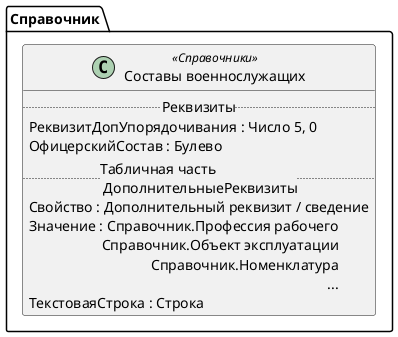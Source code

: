 ﻿@startuml СоставыВоеннослужащих
'!include templates.wsd
'..\include templates.wsd
class Справочник.СоставыВоеннослужащих as "Составы военнослужащих" <<Справочники>>
{
..Реквизиты..
РеквизитДопУпорядочивания : Число 5, 0
ОфицерскийСостав : Булево
..Табличная часть \n ДополнительныеРеквизиты..
Свойство : Дополнительный реквизит / сведение
Значение : Справочник.Профессия рабочего\rСправочник.Объект эксплуатации\rСправочник.Номенклатура\r...
ТекстоваяСтрока : Строка
}
@enduml
